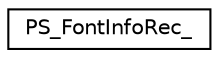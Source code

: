 digraph "Graphical Class Hierarchy"
{
 // LATEX_PDF_SIZE
  edge [fontname="Helvetica",fontsize="10",labelfontname="Helvetica",labelfontsize="10"];
  node [fontname="Helvetica",fontsize="10",shape=record];
  rankdir="LR";
  Node0 [label="PS_FontInfoRec_",height=0.2,width=0.4,color="black", fillcolor="white", style="filled",URL="$de/d41/structPS__FontInfoRec__.html",tooltip=" "];
}
